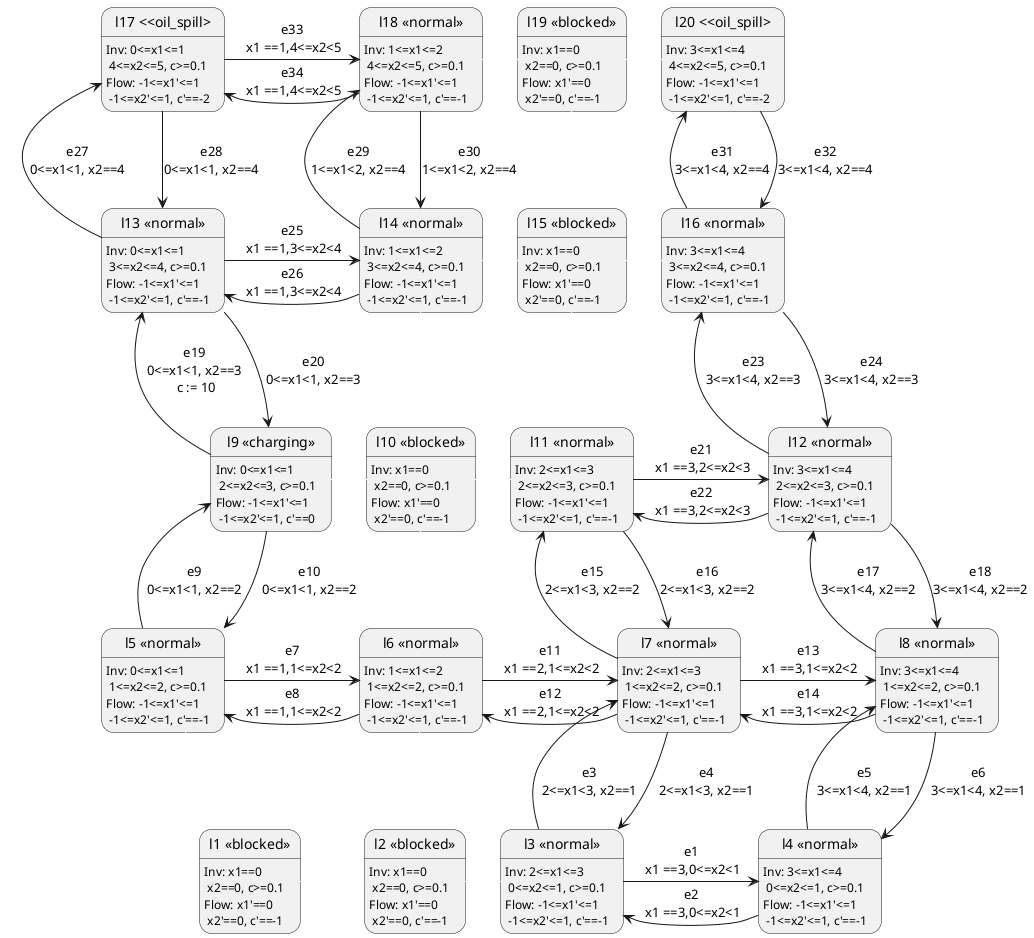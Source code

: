 @startuml unsat_model_18.puml
skinparam state {
  BackgroundColor<<normal>> White
  BackgroundColor<<barrier>> Red
  BackgroundColor<<oil_spill>> Yellow
  BackgroundColor<<charging>> Green
}

state "l1 <<blocked>>" as loc1:Inv: x1==0 \n x2==0, c>=0.1\nFlow: x1'==0 \n x2'==0, c'==-1
state "l2 <<blocked>>" as loc2:Inv: x1==0 \n x2==0, c>=0.1\nFlow: x1'==0 \n x2'==0, c'==-1
state "l3 <<normal>>" as loc3:Inv: 2<=x1<=3\n 0<=x2<=1, c>=0.1\nFlow: -1<=x1'<=1 \n -1<=x2'<=1, c'==-1
state "l4 <<normal>>" as loc4:Inv: 3<=x1<=4\n 0<=x2<=1, c>=0.1\nFlow: -1<=x1'<=1 \n -1<=x2'<=1, c'==-1
state "l5 <<normal>>" as loc5:Inv: 0<=x1<=1\n 1<=x2<=2, c>=0.1\nFlow: -1<=x1'<=1 \n -1<=x2'<=1, c'==-1
state "l6 <<normal>>" as loc6:Inv: 1<=x1<=2\n 1<=x2<=2, c>=0.1\nFlow: -1<=x1'<=1 \n -1<=x2'<=1, c'==-1
state "l7 <<normal>>" as loc7:Inv: 2<=x1<=3\n 1<=x2<=2, c>=0.1\nFlow: -1<=x1'<=1 \n -1<=x2'<=1, c'==-1
state "l8 <<normal>>" as loc8:Inv: 3<=x1<=4\n 1<=x2<=2, c>=0.1\nFlow: -1<=x1'<=1 \n -1<=x2'<=1, c'==-1
state "l9 <<charging>>" as loc9:Inv: 0<=x1<=1\n 2<=x2<=3, c>=0.1\nFlow: -1<=x1'<=1 \n -1<=x2'<=1, c'==0
state "l10 <<blocked>>" as loc10:Inv: x1==0 \n x2==0, c>=0.1\nFlow: x1'==0 \n x2'==0, c'==-1
state "l11 <<normal>>" as loc11:Inv: 2<=x1<=3\n 2<=x2<=3, c>=0.1\nFlow: -1<=x1'<=1 \n -1<=x2'<=1, c'==-1
state "l12 <<normal>>" as loc12:Inv: 3<=x1<=4\n 2<=x2<=3, c>=0.1\nFlow: -1<=x1'<=1 \n -1<=x2'<=1, c'==-1
state "l13 <<normal>>" as loc13:Inv: 0<=x1<=1\n 3<=x2<=4, c>=0.1\nFlow: -1<=x1'<=1 \n -1<=x2'<=1, c'==-1
state "l14 <<normal>>" as loc14:Inv: 1<=x1<=2\n 3<=x2<=4, c>=0.1\nFlow: -1<=x1'<=1 \n -1<=x2'<=1, c'==-1
state "l15 <<blocked>>" as loc15:Inv: x1==0 \n x2==0, c>=0.1\nFlow: x1'==0 \n x2'==0, c'==-1
state "l16 <<normal>>" as loc16:Inv: 3<=x1<=4\n 3<=x2<=4, c>=0.1\nFlow: -1<=x1'<=1 \n -1<=x2'<=1, c'==-1
state "l17 <<oil_spill>" as loc17:Inv: 0<=x1<=1\n 4<=x2<=5, c>=0.1\nFlow: -1<=x1'<=1 \n -1<=x2'<=1, c'==-2
state "l18 <<normal>>" as loc18:Inv: 1<=x1<=2\n 4<=x2<=5, c>=0.1\nFlow: -1<=x1'<=1 \n -1<=x2'<=1, c'==-1
state "l19 <<blocked>>" as loc19:Inv: x1==0 \n x2==0, c>=0.1\nFlow: x1'==0 \n x2'==0, c'==-1
state "l20 <<oil_spill>" as loc20:Inv: 3<=x1<=4\n 4<=x2<=5, c>=0.1\nFlow: -1<=x1'<=1 \n -1<=x2'<=1, c'==-2

loc1-right[#white]->loc2
loc1-up[#white]->loc5
loc2-right[#white]->loc3
loc2-up[#white]->loc6
loc3 -right-> loc4: e1\n x1 ==3,0<=x2<1
loc4 -left-> loc3: e2\n x1 ==3,0<=x2<1
loc3 -up-> loc7: e3\n2<=x1<3, x2==1
loc7 -down-> loc3: e4\n2<=x1<3, x2==1
loc4 -up-> loc8: e5\n3<=x1<4, x2==1
loc8 -down-> loc4: e6\n3<=x1<4, x2==1
loc5 -right-> loc6: e7\n x1 ==1,1<=x2<2
loc6 -left-> loc5: e8\n x1 ==1,1<=x2<2
loc5 -up-> loc9: e9\n0<=x1<1, x2==2
loc9 -down-> loc5: e10\n0<=x1<1, x2==2
loc6 -right-> loc7: e11\n x1 ==2,1<=x2<2
loc7 -left-> loc6: e12\n x1 ==2,1<=x2<2
loc6-up[#white]->loc10
loc7 -right-> loc8: e13\n x1 ==3,1<=x2<2
loc8 -left-> loc7: e14\n x1 ==3,1<=x2<2
loc7 -up-> loc11: e15\n2<=x1<3, x2==2
loc11 -down-> loc7: e16\n2<=x1<3, x2==2
loc8 -up-> loc12: e17\n3<=x1<4, x2==2
loc12 -down-> loc8: e18\n3<=x1<4, x2==2
loc9-right[#white]->loc10
loc9 -up-> loc13: e19\n0<=x1<1, x2==3\n c := 10
loc13 -down-> loc9: e20\n0<=x1<1, x2==3
loc10-right[#white]->loc11
loc10-up[#white]->loc14
loc11 -right-> loc12: e21\n x1 ==3,2<=x2<3
loc12 -left-> loc11: e22\n x1 ==3,2<=x2<3
loc11-up[#white]->loc15
loc12 -up-> loc16: e23\n3<=x1<4, x2==3
loc16 -down-> loc12: e24\n3<=x1<4, x2==3
loc13 -right-> loc14: e25\n x1 ==1,3<=x2<4
loc14 -left-> loc13: e26\n x1 ==1,3<=x2<4
loc13 -up-> loc17: e27\n0<=x1<1, x2==4
loc17 -down-> loc13: e28\n0<=x1<1, x2==4
loc14-right[#white]->loc15
loc14 -up-> loc18: e29\n1<=x1<2, x2==4
loc18 -down-> loc14: e30\n1<=x1<2, x2==4
loc15-right[#white]->loc16
loc15-up[#white]->loc19
loc16 -up-> loc20: e31\n3<=x1<4, x2==4
loc20 -down-> loc16: e32\n3<=x1<4, x2==4
loc17 -right-> loc18: e33\n x1 ==1,4<=x2<5
loc18 -left-> loc17: e34\n x1 ==1,4<=x2<5
loc18-right[#white]->loc19
loc19-right[#white]->loc20
@enduml
